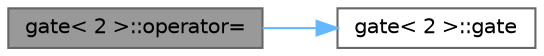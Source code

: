 digraph "gate&lt; 2 &gt;::operator="
{
 // LATEX_PDF_SIZE
  bgcolor="transparent";
  edge [fontname=Helvetica,fontsize=10,labelfontname=Helvetica,labelfontsize=10];
  node [fontname=Helvetica,fontsize=10,shape=box,height=0.2,width=0.4];
  rankdir="LR";
  Node1 [id="Node000001",label="gate\< 2 \>::operator=",height=0.2,width=0.4,color="gray40", fillcolor="grey60", style="filled", fontcolor="black",tooltip=" "];
  Node1 -> Node2 [id="edge1_Node000001_Node000002",color="steelblue1",style="solid",tooltip=" "];
  Node2 [id="Node000002",label="gate\< 2 \>::gate",height=0.2,width=0.4,color="grey40", fillcolor="white", style="filled",URL="$classgate_3_012_01_4.html#a1ca07ce2664d335e1bb65e25b582d60c",tooltip=" "];
}
